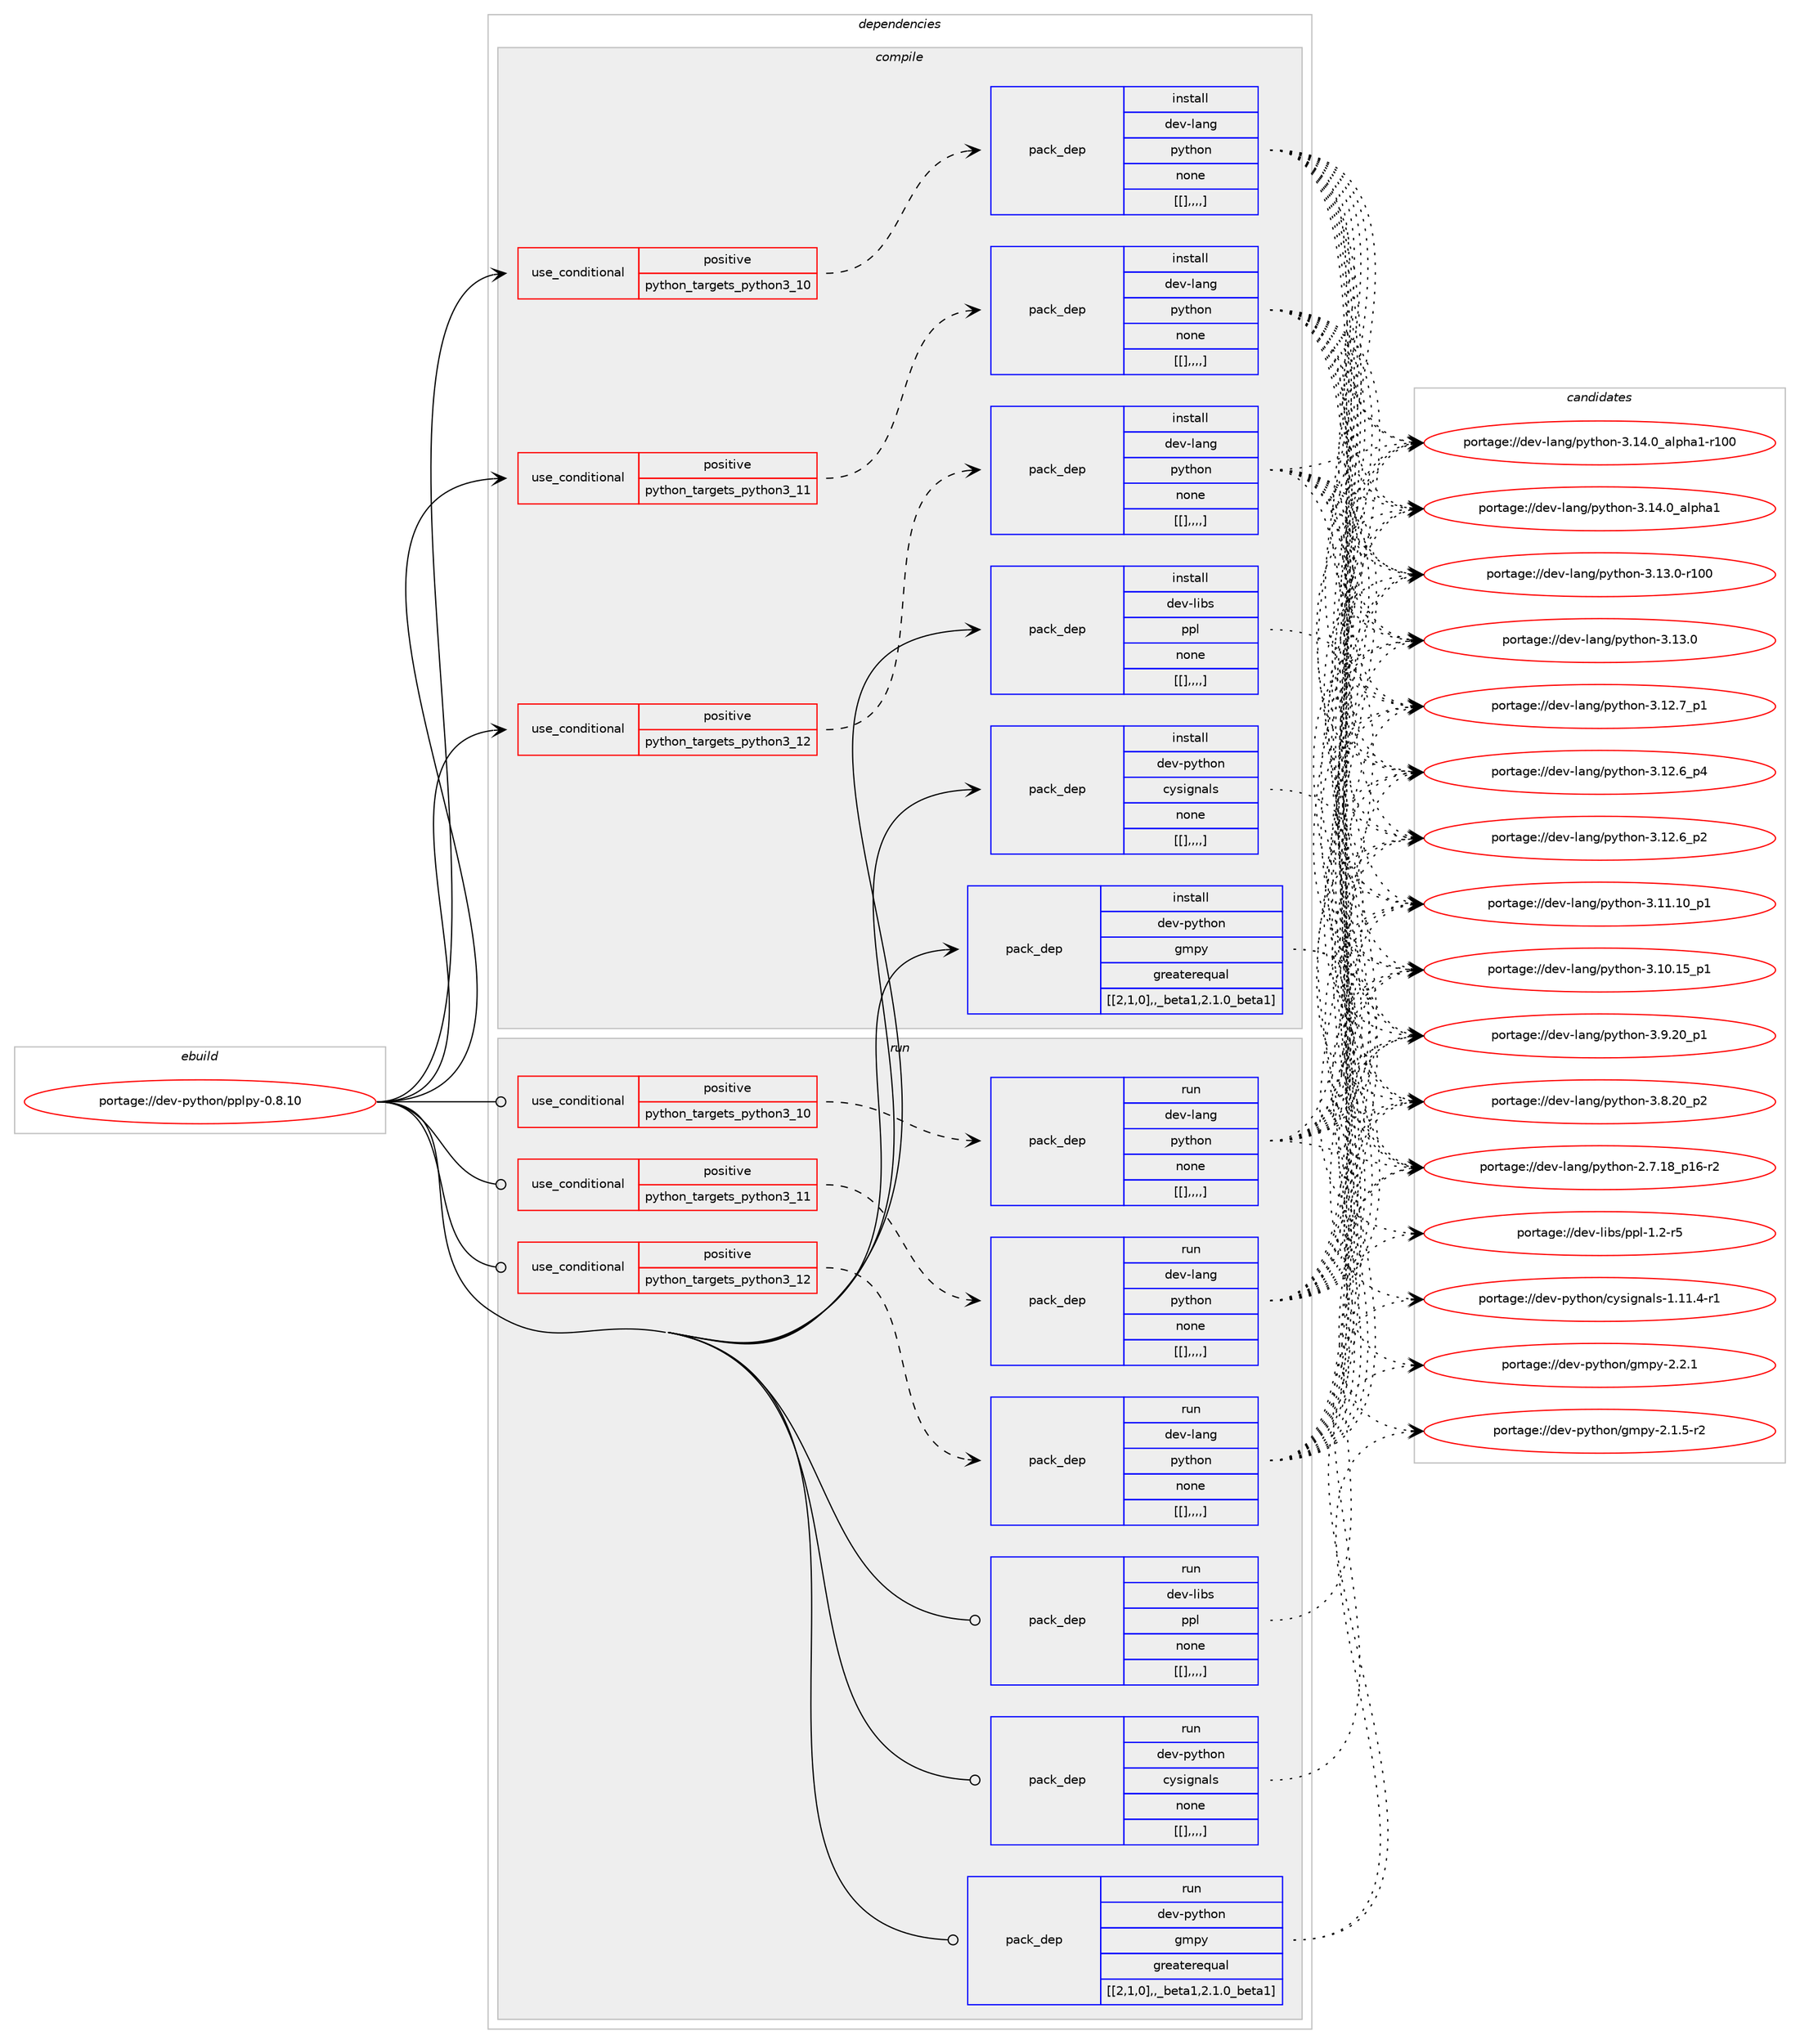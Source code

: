 digraph prolog {

# *************
# Graph options
# *************

newrank=true;
concentrate=true;
compound=true;
graph [rankdir=LR,fontname=Helvetica,fontsize=10,ranksep=1.5];#, ranksep=2.5, nodesep=0.2];
edge  [arrowhead=vee];
node  [fontname=Helvetica,fontsize=10];

# **********
# The ebuild
# **********

subgraph cluster_leftcol {
color=gray;
label=<<i>ebuild</i>>;
id [label="portage://dev-python/pplpy-0.8.10", color=red, width=4, href="../dev-python/pplpy-0.8.10.svg"];
}

# ****************
# The dependencies
# ****************

subgraph cluster_midcol {
color=gray;
label=<<i>dependencies</i>>;
subgraph cluster_compile {
fillcolor="#eeeeee";
style=filled;
label=<<i>compile</i>>;
subgraph cond38696 {
dependency161211 [label=<<TABLE BORDER="0" CELLBORDER="1" CELLSPACING="0" CELLPADDING="4"><TR><TD ROWSPAN="3" CELLPADDING="10">use_conditional</TD></TR><TR><TD>positive</TD></TR><TR><TD>python_targets_python3_10</TD></TR></TABLE>>, shape=none, color=red];
subgraph pack121211 {
dependency161234 [label=<<TABLE BORDER="0" CELLBORDER="1" CELLSPACING="0" CELLPADDING="4" WIDTH="220"><TR><TD ROWSPAN="6" CELLPADDING="30">pack_dep</TD></TR><TR><TD WIDTH="110">install</TD></TR><TR><TD>dev-lang</TD></TR><TR><TD>python</TD></TR><TR><TD>none</TD></TR><TR><TD>[[],,,,]</TD></TR></TABLE>>, shape=none, color=blue];
}
dependency161211:e -> dependency161234:w [weight=20,style="dashed",arrowhead="vee"];
}
id:e -> dependency161211:w [weight=20,style="solid",arrowhead="vee"];
subgraph cond38702 {
dependency161237 [label=<<TABLE BORDER="0" CELLBORDER="1" CELLSPACING="0" CELLPADDING="4"><TR><TD ROWSPAN="3" CELLPADDING="10">use_conditional</TD></TR><TR><TD>positive</TD></TR><TR><TD>python_targets_python3_11</TD></TR></TABLE>>, shape=none, color=red];
subgraph pack121227 {
dependency161309 [label=<<TABLE BORDER="0" CELLBORDER="1" CELLSPACING="0" CELLPADDING="4" WIDTH="220"><TR><TD ROWSPAN="6" CELLPADDING="30">pack_dep</TD></TR><TR><TD WIDTH="110">install</TD></TR><TR><TD>dev-lang</TD></TR><TR><TD>python</TD></TR><TR><TD>none</TD></TR><TR><TD>[[],,,,]</TD></TR></TABLE>>, shape=none, color=blue];
}
dependency161237:e -> dependency161309:w [weight=20,style="dashed",arrowhead="vee"];
}
id:e -> dependency161237:w [weight=20,style="solid",arrowhead="vee"];
subgraph cond38755 {
dependency161371 [label=<<TABLE BORDER="0" CELLBORDER="1" CELLSPACING="0" CELLPADDING="4"><TR><TD ROWSPAN="3" CELLPADDING="10">use_conditional</TD></TR><TR><TD>positive</TD></TR><TR><TD>python_targets_python3_12</TD></TR></TABLE>>, shape=none, color=red];
subgraph pack121318 {
dependency161391 [label=<<TABLE BORDER="0" CELLBORDER="1" CELLSPACING="0" CELLPADDING="4" WIDTH="220"><TR><TD ROWSPAN="6" CELLPADDING="30">pack_dep</TD></TR><TR><TD WIDTH="110">install</TD></TR><TR><TD>dev-lang</TD></TR><TR><TD>python</TD></TR><TR><TD>none</TD></TR><TR><TD>[[],,,,]</TD></TR></TABLE>>, shape=none, color=blue];
}
dependency161371:e -> dependency161391:w [weight=20,style="dashed",arrowhead="vee"];
}
id:e -> dependency161371:w [weight=20,style="solid",arrowhead="vee"];
subgraph pack121350 {
dependency161478 [label=<<TABLE BORDER="0" CELLBORDER="1" CELLSPACING="0" CELLPADDING="4" WIDTH="220"><TR><TD ROWSPAN="6" CELLPADDING="30">pack_dep</TD></TR><TR><TD WIDTH="110">install</TD></TR><TR><TD>dev-libs</TD></TR><TR><TD>ppl</TD></TR><TR><TD>none</TD></TR><TR><TD>[[],,,,]</TD></TR></TABLE>>, shape=none, color=blue];
}
id:e -> dependency161478:w [weight=20,style="solid",arrowhead="vee"];
subgraph pack121372 {
dependency161480 [label=<<TABLE BORDER="0" CELLBORDER="1" CELLSPACING="0" CELLPADDING="4" WIDTH="220"><TR><TD ROWSPAN="6" CELLPADDING="30">pack_dep</TD></TR><TR><TD WIDTH="110">install</TD></TR><TR><TD>dev-python</TD></TR><TR><TD>cysignals</TD></TR><TR><TD>none</TD></TR><TR><TD>[[],,,,]</TD></TR></TABLE>>, shape=none, color=blue];
}
id:e -> dependency161480:w [weight=20,style="solid",arrowhead="vee"];
subgraph pack121386 {
dependency161498 [label=<<TABLE BORDER="0" CELLBORDER="1" CELLSPACING="0" CELLPADDING="4" WIDTH="220"><TR><TD ROWSPAN="6" CELLPADDING="30">pack_dep</TD></TR><TR><TD WIDTH="110">install</TD></TR><TR><TD>dev-python</TD></TR><TR><TD>gmpy</TD></TR><TR><TD>greaterequal</TD></TR><TR><TD>[[2,1,0],,_beta1,2.1.0_beta1]</TD></TR></TABLE>>, shape=none, color=blue];
}
id:e -> dependency161498:w [weight=20,style="solid",arrowhead="vee"];
}
subgraph cluster_compileandrun {
fillcolor="#eeeeee";
style=filled;
label=<<i>compile and run</i>>;
}
subgraph cluster_run {
fillcolor="#eeeeee";
style=filled;
label=<<i>run</i>>;
subgraph cond38801 {
dependency161517 [label=<<TABLE BORDER="0" CELLBORDER="1" CELLSPACING="0" CELLPADDING="4"><TR><TD ROWSPAN="3" CELLPADDING="10">use_conditional</TD></TR><TR><TD>positive</TD></TR><TR><TD>python_targets_python3_10</TD></TR></TABLE>>, shape=none, color=red];
subgraph pack121419 {
dependency161554 [label=<<TABLE BORDER="0" CELLBORDER="1" CELLSPACING="0" CELLPADDING="4" WIDTH="220"><TR><TD ROWSPAN="6" CELLPADDING="30">pack_dep</TD></TR><TR><TD WIDTH="110">run</TD></TR><TR><TD>dev-lang</TD></TR><TR><TD>python</TD></TR><TR><TD>none</TD></TR><TR><TD>[[],,,,]</TD></TR></TABLE>>, shape=none, color=blue];
}
dependency161517:e -> dependency161554:w [weight=20,style="dashed",arrowhead="vee"];
}
id:e -> dependency161517:w [weight=20,style="solid",arrowhead="odot"];
subgraph cond38821 {
dependency161573 [label=<<TABLE BORDER="0" CELLBORDER="1" CELLSPACING="0" CELLPADDING="4"><TR><TD ROWSPAN="3" CELLPADDING="10">use_conditional</TD></TR><TR><TD>positive</TD></TR><TR><TD>python_targets_python3_11</TD></TR></TABLE>>, shape=none, color=red];
subgraph pack121445 {
dependency161626 [label=<<TABLE BORDER="0" CELLBORDER="1" CELLSPACING="0" CELLPADDING="4" WIDTH="220"><TR><TD ROWSPAN="6" CELLPADDING="30">pack_dep</TD></TR><TR><TD WIDTH="110">run</TD></TR><TR><TD>dev-lang</TD></TR><TR><TD>python</TD></TR><TR><TD>none</TD></TR><TR><TD>[[],,,,]</TD></TR></TABLE>>, shape=none, color=blue];
}
dependency161573:e -> dependency161626:w [weight=20,style="dashed",arrowhead="vee"];
}
id:e -> dependency161573:w [weight=20,style="solid",arrowhead="odot"];
subgraph cond38853 {
dependency161714 [label=<<TABLE BORDER="0" CELLBORDER="1" CELLSPACING="0" CELLPADDING="4"><TR><TD ROWSPAN="3" CELLPADDING="10">use_conditional</TD></TR><TR><TD>positive</TD></TR><TR><TD>python_targets_python3_12</TD></TR></TABLE>>, shape=none, color=red];
subgraph pack121545 {
dependency161768 [label=<<TABLE BORDER="0" CELLBORDER="1" CELLSPACING="0" CELLPADDING="4" WIDTH="220"><TR><TD ROWSPAN="6" CELLPADDING="30">pack_dep</TD></TR><TR><TD WIDTH="110">run</TD></TR><TR><TD>dev-lang</TD></TR><TR><TD>python</TD></TR><TR><TD>none</TD></TR><TR><TD>[[],,,,]</TD></TR></TABLE>>, shape=none, color=blue];
}
dependency161714:e -> dependency161768:w [weight=20,style="dashed",arrowhead="vee"];
}
id:e -> dependency161714:w [weight=20,style="solid",arrowhead="odot"];
subgraph pack121546 {
dependency161773 [label=<<TABLE BORDER="0" CELLBORDER="1" CELLSPACING="0" CELLPADDING="4" WIDTH="220"><TR><TD ROWSPAN="6" CELLPADDING="30">pack_dep</TD></TR><TR><TD WIDTH="110">run</TD></TR><TR><TD>dev-libs</TD></TR><TR><TD>ppl</TD></TR><TR><TD>none</TD></TR><TR><TD>[[],,,,]</TD></TR></TABLE>>, shape=none, color=blue];
}
id:e -> dependency161773:w [weight=20,style="solid",arrowhead="odot"];
subgraph pack121548 {
dependency161775 [label=<<TABLE BORDER="0" CELLBORDER="1" CELLSPACING="0" CELLPADDING="4" WIDTH="220"><TR><TD ROWSPAN="6" CELLPADDING="30">pack_dep</TD></TR><TR><TD WIDTH="110">run</TD></TR><TR><TD>dev-python</TD></TR><TR><TD>cysignals</TD></TR><TR><TD>none</TD></TR><TR><TD>[[],,,,]</TD></TR></TABLE>>, shape=none, color=blue];
}
id:e -> dependency161775:w [weight=20,style="solid",arrowhead="odot"];
subgraph pack121550 {
dependency161776 [label=<<TABLE BORDER="0" CELLBORDER="1" CELLSPACING="0" CELLPADDING="4" WIDTH="220"><TR><TD ROWSPAN="6" CELLPADDING="30">pack_dep</TD></TR><TR><TD WIDTH="110">run</TD></TR><TR><TD>dev-python</TD></TR><TR><TD>gmpy</TD></TR><TR><TD>greaterequal</TD></TR><TR><TD>[[2,1,0],,_beta1,2.1.0_beta1]</TD></TR></TABLE>>, shape=none, color=blue];
}
id:e -> dependency161776:w [weight=20,style="solid",arrowhead="odot"];
}
}

# **************
# The candidates
# **************

subgraph cluster_choices {
rank=same;
color=gray;
label=<<i>candidates</i>>;

subgraph choice121231 {
color=black;
nodesep=1;
choice100101118451089711010347112121116104111110455146495246489597108112104974945114494848 [label="portage://dev-lang/python-3.14.0_alpha1-r100", color=red, width=4,href="../dev-lang/python-3.14.0_alpha1-r100.svg"];
choice1001011184510897110103471121211161041111104551464952464895971081121049749 [label="portage://dev-lang/python-3.14.0_alpha1", color=red, width=4,href="../dev-lang/python-3.14.0_alpha1.svg"];
choice1001011184510897110103471121211161041111104551464951464845114494848 [label="portage://dev-lang/python-3.13.0-r100", color=red, width=4,href="../dev-lang/python-3.13.0-r100.svg"];
choice10010111845108971101034711212111610411111045514649514648 [label="portage://dev-lang/python-3.13.0", color=red, width=4,href="../dev-lang/python-3.13.0.svg"];
choice100101118451089711010347112121116104111110455146495046559511249 [label="portage://dev-lang/python-3.12.7_p1", color=red, width=4,href="../dev-lang/python-3.12.7_p1.svg"];
choice100101118451089711010347112121116104111110455146495046549511252 [label="portage://dev-lang/python-3.12.6_p4", color=red, width=4,href="../dev-lang/python-3.12.6_p4.svg"];
choice100101118451089711010347112121116104111110455146495046549511250 [label="portage://dev-lang/python-3.12.6_p2", color=red, width=4,href="../dev-lang/python-3.12.6_p2.svg"];
choice10010111845108971101034711212111610411111045514649494649489511249 [label="portage://dev-lang/python-3.11.10_p1", color=red, width=4,href="../dev-lang/python-3.11.10_p1.svg"];
choice10010111845108971101034711212111610411111045514649484649539511249 [label="portage://dev-lang/python-3.10.15_p1", color=red, width=4,href="../dev-lang/python-3.10.15_p1.svg"];
choice100101118451089711010347112121116104111110455146574650489511249 [label="portage://dev-lang/python-3.9.20_p1", color=red, width=4,href="../dev-lang/python-3.9.20_p1.svg"];
choice100101118451089711010347112121116104111110455146564650489511250 [label="portage://dev-lang/python-3.8.20_p2", color=red, width=4,href="../dev-lang/python-3.8.20_p2.svg"];
choice100101118451089711010347112121116104111110455046554649569511249544511450 [label="portage://dev-lang/python-2.7.18_p16-r2", color=red, width=4,href="../dev-lang/python-2.7.18_p16-r2.svg"];
dependency161234:e -> choice100101118451089711010347112121116104111110455146495246489597108112104974945114494848:w [style=dotted,weight="100"];
dependency161234:e -> choice1001011184510897110103471121211161041111104551464952464895971081121049749:w [style=dotted,weight="100"];
dependency161234:e -> choice1001011184510897110103471121211161041111104551464951464845114494848:w [style=dotted,weight="100"];
dependency161234:e -> choice10010111845108971101034711212111610411111045514649514648:w [style=dotted,weight="100"];
dependency161234:e -> choice100101118451089711010347112121116104111110455146495046559511249:w [style=dotted,weight="100"];
dependency161234:e -> choice100101118451089711010347112121116104111110455146495046549511252:w [style=dotted,weight="100"];
dependency161234:e -> choice100101118451089711010347112121116104111110455146495046549511250:w [style=dotted,weight="100"];
dependency161234:e -> choice10010111845108971101034711212111610411111045514649494649489511249:w [style=dotted,weight="100"];
dependency161234:e -> choice10010111845108971101034711212111610411111045514649484649539511249:w [style=dotted,weight="100"];
dependency161234:e -> choice100101118451089711010347112121116104111110455146574650489511249:w [style=dotted,weight="100"];
dependency161234:e -> choice100101118451089711010347112121116104111110455146564650489511250:w [style=dotted,weight="100"];
dependency161234:e -> choice100101118451089711010347112121116104111110455046554649569511249544511450:w [style=dotted,weight="100"];
}
subgraph choice121254 {
color=black;
nodesep=1;
choice100101118451089711010347112121116104111110455146495246489597108112104974945114494848 [label="portage://dev-lang/python-3.14.0_alpha1-r100", color=red, width=4,href="../dev-lang/python-3.14.0_alpha1-r100.svg"];
choice1001011184510897110103471121211161041111104551464952464895971081121049749 [label="portage://dev-lang/python-3.14.0_alpha1", color=red, width=4,href="../dev-lang/python-3.14.0_alpha1.svg"];
choice1001011184510897110103471121211161041111104551464951464845114494848 [label="portage://dev-lang/python-3.13.0-r100", color=red, width=4,href="../dev-lang/python-3.13.0-r100.svg"];
choice10010111845108971101034711212111610411111045514649514648 [label="portage://dev-lang/python-3.13.0", color=red, width=4,href="../dev-lang/python-3.13.0.svg"];
choice100101118451089711010347112121116104111110455146495046559511249 [label="portage://dev-lang/python-3.12.7_p1", color=red, width=4,href="../dev-lang/python-3.12.7_p1.svg"];
choice100101118451089711010347112121116104111110455146495046549511252 [label="portage://dev-lang/python-3.12.6_p4", color=red, width=4,href="../dev-lang/python-3.12.6_p4.svg"];
choice100101118451089711010347112121116104111110455146495046549511250 [label="portage://dev-lang/python-3.12.6_p2", color=red, width=4,href="../dev-lang/python-3.12.6_p2.svg"];
choice10010111845108971101034711212111610411111045514649494649489511249 [label="portage://dev-lang/python-3.11.10_p1", color=red, width=4,href="../dev-lang/python-3.11.10_p1.svg"];
choice10010111845108971101034711212111610411111045514649484649539511249 [label="portage://dev-lang/python-3.10.15_p1", color=red, width=4,href="../dev-lang/python-3.10.15_p1.svg"];
choice100101118451089711010347112121116104111110455146574650489511249 [label="portage://dev-lang/python-3.9.20_p1", color=red, width=4,href="../dev-lang/python-3.9.20_p1.svg"];
choice100101118451089711010347112121116104111110455146564650489511250 [label="portage://dev-lang/python-3.8.20_p2", color=red, width=4,href="../dev-lang/python-3.8.20_p2.svg"];
choice100101118451089711010347112121116104111110455046554649569511249544511450 [label="portage://dev-lang/python-2.7.18_p16-r2", color=red, width=4,href="../dev-lang/python-2.7.18_p16-r2.svg"];
dependency161309:e -> choice100101118451089711010347112121116104111110455146495246489597108112104974945114494848:w [style=dotted,weight="100"];
dependency161309:e -> choice1001011184510897110103471121211161041111104551464952464895971081121049749:w [style=dotted,weight="100"];
dependency161309:e -> choice1001011184510897110103471121211161041111104551464951464845114494848:w [style=dotted,weight="100"];
dependency161309:e -> choice10010111845108971101034711212111610411111045514649514648:w [style=dotted,weight="100"];
dependency161309:e -> choice100101118451089711010347112121116104111110455146495046559511249:w [style=dotted,weight="100"];
dependency161309:e -> choice100101118451089711010347112121116104111110455146495046549511252:w [style=dotted,weight="100"];
dependency161309:e -> choice100101118451089711010347112121116104111110455146495046549511250:w [style=dotted,weight="100"];
dependency161309:e -> choice10010111845108971101034711212111610411111045514649494649489511249:w [style=dotted,weight="100"];
dependency161309:e -> choice10010111845108971101034711212111610411111045514649484649539511249:w [style=dotted,weight="100"];
dependency161309:e -> choice100101118451089711010347112121116104111110455146574650489511249:w [style=dotted,weight="100"];
dependency161309:e -> choice100101118451089711010347112121116104111110455146564650489511250:w [style=dotted,weight="100"];
dependency161309:e -> choice100101118451089711010347112121116104111110455046554649569511249544511450:w [style=dotted,weight="100"];
}
subgraph choice121296 {
color=black;
nodesep=1;
choice100101118451089711010347112121116104111110455146495246489597108112104974945114494848 [label="portage://dev-lang/python-3.14.0_alpha1-r100", color=red, width=4,href="../dev-lang/python-3.14.0_alpha1-r100.svg"];
choice1001011184510897110103471121211161041111104551464952464895971081121049749 [label="portage://dev-lang/python-3.14.0_alpha1", color=red, width=4,href="../dev-lang/python-3.14.0_alpha1.svg"];
choice1001011184510897110103471121211161041111104551464951464845114494848 [label="portage://dev-lang/python-3.13.0-r100", color=red, width=4,href="../dev-lang/python-3.13.0-r100.svg"];
choice10010111845108971101034711212111610411111045514649514648 [label="portage://dev-lang/python-3.13.0", color=red, width=4,href="../dev-lang/python-3.13.0.svg"];
choice100101118451089711010347112121116104111110455146495046559511249 [label="portage://dev-lang/python-3.12.7_p1", color=red, width=4,href="../dev-lang/python-3.12.7_p1.svg"];
choice100101118451089711010347112121116104111110455146495046549511252 [label="portage://dev-lang/python-3.12.6_p4", color=red, width=4,href="../dev-lang/python-3.12.6_p4.svg"];
choice100101118451089711010347112121116104111110455146495046549511250 [label="portage://dev-lang/python-3.12.6_p2", color=red, width=4,href="../dev-lang/python-3.12.6_p2.svg"];
choice10010111845108971101034711212111610411111045514649494649489511249 [label="portage://dev-lang/python-3.11.10_p1", color=red, width=4,href="../dev-lang/python-3.11.10_p1.svg"];
choice10010111845108971101034711212111610411111045514649484649539511249 [label="portage://dev-lang/python-3.10.15_p1", color=red, width=4,href="../dev-lang/python-3.10.15_p1.svg"];
choice100101118451089711010347112121116104111110455146574650489511249 [label="portage://dev-lang/python-3.9.20_p1", color=red, width=4,href="../dev-lang/python-3.9.20_p1.svg"];
choice100101118451089711010347112121116104111110455146564650489511250 [label="portage://dev-lang/python-3.8.20_p2", color=red, width=4,href="../dev-lang/python-3.8.20_p2.svg"];
choice100101118451089711010347112121116104111110455046554649569511249544511450 [label="portage://dev-lang/python-2.7.18_p16-r2", color=red, width=4,href="../dev-lang/python-2.7.18_p16-r2.svg"];
dependency161391:e -> choice100101118451089711010347112121116104111110455146495246489597108112104974945114494848:w [style=dotted,weight="100"];
dependency161391:e -> choice1001011184510897110103471121211161041111104551464952464895971081121049749:w [style=dotted,weight="100"];
dependency161391:e -> choice1001011184510897110103471121211161041111104551464951464845114494848:w [style=dotted,weight="100"];
dependency161391:e -> choice10010111845108971101034711212111610411111045514649514648:w [style=dotted,weight="100"];
dependency161391:e -> choice100101118451089711010347112121116104111110455146495046559511249:w [style=dotted,weight="100"];
dependency161391:e -> choice100101118451089711010347112121116104111110455146495046549511252:w [style=dotted,weight="100"];
dependency161391:e -> choice100101118451089711010347112121116104111110455146495046549511250:w [style=dotted,weight="100"];
dependency161391:e -> choice10010111845108971101034711212111610411111045514649494649489511249:w [style=dotted,weight="100"];
dependency161391:e -> choice10010111845108971101034711212111610411111045514649484649539511249:w [style=dotted,weight="100"];
dependency161391:e -> choice100101118451089711010347112121116104111110455146574650489511249:w [style=dotted,weight="100"];
dependency161391:e -> choice100101118451089711010347112121116104111110455146564650489511250:w [style=dotted,weight="100"];
dependency161391:e -> choice100101118451089711010347112121116104111110455046554649569511249544511450:w [style=dotted,weight="100"];
}
subgraph choice121326 {
color=black;
nodesep=1;
choice100101118451081059811547112112108454946504511453 [label="portage://dev-libs/ppl-1.2-r5", color=red, width=4,href="../dev-libs/ppl-1.2-r5.svg"];
dependency161478:e -> choice100101118451081059811547112112108454946504511453:w [style=dotted,weight="100"];
}
subgraph choice121328 {
color=black;
nodesep=1;
choice10010111845112121116104111110479912111510510311097108115454946494946524511449 [label="portage://dev-python/cysignals-1.11.4-r1", color=red, width=4,href="../dev-python/cysignals-1.11.4-r1.svg"];
dependency161480:e -> choice10010111845112121116104111110479912111510510311097108115454946494946524511449:w [style=dotted,weight="100"];
}
subgraph choice121330 {
color=black;
nodesep=1;
choice1001011184511212111610411111047103109112121455046504649 [label="portage://dev-python/gmpy-2.2.1", color=red, width=4,href="../dev-python/gmpy-2.2.1.svg"];
choice10010111845112121116104111110471031091121214550464946534511450 [label="portage://dev-python/gmpy-2.1.5-r2", color=red, width=4,href="../dev-python/gmpy-2.1.5-r2.svg"];
dependency161498:e -> choice1001011184511212111610411111047103109112121455046504649:w [style=dotted,weight="100"];
dependency161498:e -> choice10010111845112121116104111110471031091121214550464946534511450:w [style=dotted,weight="100"];
}
subgraph choice121366 {
color=black;
nodesep=1;
choice100101118451089711010347112121116104111110455146495246489597108112104974945114494848 [label="portage://dev-lang/python-3.14.0_alpha1-r100", color=red, width=4,href="../dev-lang/python-3.14.0_alpha1-r100.svg"];
choice1001011184510897110103471121211161041111104551464952464895971081121049749 [label="portage://dev-lang/python-3.14.0_alpha1", color=red, width=4,href="../dev-lang/python-3.14.0_alpha1.svg"];
choice1001011184510897110103471121211161041111104551464951464845114494848 [label="portage://dev-lang/python-3.13.0-r100", color=red, width=4,href="../dev-lang/python-3.13.0-r100.svg"];
choice10010111845108971101034711212111610411111045514649514648 [label="portage://dev-lang/python-3.13.0", color=red, width=4,href="../dev-lang/python-3.13.0.svg"];
choice100101118451089711010347112121116104111110455146495046559511249 [label="portage://dev-lang/python-3.12.7_p1", color=red, width=4,href="../dev-lang/python-3.12.7_p1.svg"];
choice100101118451089711010347112121116104111110455146495046549511252 [label="portage://dev-lang/python-3.12.6_p4", color=red, width=4,href="../dev-lang/python-3.12.6_p4.svg"];
choice100101118451089711010347112121116104111110455146495046549511250 [label="portage://dev-lang/python-3.12.6_p2", color=red, width=4,href="../dev-lang/python-3.12.6_p2.svg"];
choice10010111845108971101034711212111610411111045514649494649489511249 [label="portage://dev-lang/python-3.11.10_p1", color=red, width=4,href="../dev-lang/python-3.11.10_p1.svg"];
choice10010111845108971101034711212111610411111045514649484649539511249 [label="portage://dev-lang/python-3.10.15_p1", color=red, width=4,href="../dev-lang/python-3.10.15_p1.svg"];
choice100101118451089711010347112121116104111110455146574650489511249 [label="portage://dev-lang/python-3.9.20_p1", color=red, width=4,href="../dev-lang/python-3.9.20_p1.svg"];
choice100101118451089711010347112121116104111110455146564650489511250 [label="portage://dev-lang/python-3.8.20_p2", color=red, width=4,href="../dev-lang/python-3.8.20_p2.svg"];
choice100101118451089711010347112121116104111110455046554649569511249544511450 [label="portage://dev-lang/python-2.7.18_p16-r2", color=red, width=4,href="../dev-lang/python-2.7.18_p16-r2.svg"];
dependency161554:e -> choice100101118451089711010347112121116104111110455146495246489597108112104974945114494848:w [style=dotted,weight="100"];
dependency161554:e -> choice1001011184510897110103471121211161041111104551464952464895971081121049749:w [style=dotted,weight="100"];
dependency161554:e -> choice1001011184510897110103471121211161041111104551464951464845114494848:w [style=dotted,weight="100"];
dependency161554:e -> choice10010111845108971101034711212111610411111045514649514648:w [style=dotted,weight="100"];
dependency161554:e -> choice100101118451089711010347112121116104111110455146495046559511249:w [style=dotted,weight="100"];
dependency161554:e -> choice100101118451089711010347112121116104111110455146495046549511252:w [style=dotted,weight="100"];
dependency161554:e -> choice100101118451089711010347112121116104111110455146495046549511250:w [style=dotted,weight="100"];
dependency161554:e -> choice10010111845108971101034711212111610411111045514649494649489511249:w [style=dotted,weight="100"];
dependency161554:e -> choice10010111845108971101034711212111610411111045514649484649539511249:w [style=dotted,weight="100"];
dependency161554:e -> choice100101118451089711010347112121116104111110455146574650489511249:w [style=dotted,weight="100"];
dependency161554:e -> choice100101118451089711010347112121116104111110455146564650489511250:w [style=dotted,weight="100"];
dependency161554:e -> choice100101118451089711010347112121116104111110455046554649569511249544511450:w [style=dotted,weight="100"];
}
subgraph choice121374 {
color=black;
nodesep=1;
choice100101118451089711010347112121116104111110455146495246489597108112104974945114494848 [label="portage://dev-lang/python-3.14.0_alpha1-r100", color=red, width=4,href="../dev-lang/python-3.14.0_alpha1-r100.svg"];
choice1001011184510897110103471121211161041111104551464952464895971081121049749 [label="portage://dev-lang/python-3.14.0_alpha1", color=red, width=4,href="../dev-lang/python-3.14.0_alpha1.svg"];
choice1001011184510897110103471121211161041111104551464951464845114494848 [label="portage://dev-lang/python-3.13.0-r100", color=red, width=4,href="../dev-lang/python-3.13.0-r100.svg"];
choice10010111845108971101034711212111610411111045514649514648 [label="portage://dev-lang/python-3.13.0", color=red, width=4,href="../dev-lang/python-3.13.0.svg"];
choice100101118451089711010347112121116104111110455146495046559511249 [label="portage://dev-lang/python-3.12.7_p1", color=red, width=4,href="../dev-lang/python-3.12.7_p1.svg"];
choice100101118451089711010347112121116104111110455146495046549511252 [label="portage://dev-lang/python-3.12.6_p4", color=red, width=4,href="../dev-lang/python-3.12.6_p4.svg"];
choice100101118451089711010347112121116104111110455146495046549511250 [label="portage://dev-lang/python-3.12.6_p2", color=red, width=4,href="../dev-lang/python-3.12.6_p2.svg"];
choice10010111845108971101034711212111610411111045514649494649489511249 [label="portage://dev-lang/python-3.11.10_p1", color=red, width=4,href="../dev-lang/python-3.11.10_p1.svg"];
choice10010111845108971101034711212111610411111045514649484649539511249 [label="portage://dev-lang/python-3.10.15_p1", color=red, width=4,href="../dev-lang/python-3.10.15_p1.svg"];
choice100101118451089711010347112121116104111110455146574650489511249 [label="portage://dev-lang/python-3.9.20_p1", color=red, width=4,href="../dev-lang/python-3.9.20_p1.svg"];
choice100101118451089711010347112121116104111110455146564650489511250 [label="portage://dev-lang/python-3.8.20_p2", color=red, width=4,href="../dev-lang/python-3.8.20_p2.svg"];
choice100101118451089711010347112121116104111110455046554649569511249544511450 [label="portage://dev-lang/python-2.7.18_p16-r2", color=red, width=4,href="../dev-lang/python-2.7.18_p16-r2.svg"];
dependency161626:e -> choice100101118451089711010347112121116104111110455146495246489597108112104974945114494848:w [style=dotted,weight="100"];
dependency161626:e -> choice1001011184510897110103471121211161041111104551464952464895971081121049749:w [style=dotted,weight="100"];
dependency161626:e -> choice1001011184510897110103471121211161041111104551464951464845114494848:w [style=dotted,weight="100"];
dependency161626:e -> choice10010111845108971101034711212111610411111045514649514648:w [style=dotted,weight="100"];
dependency161626:e -> choice100101118451089711010347112121116104111110455146495046559511249:w [style=dotted,weight="100"];
dependency161626:e -> choice100101118451089711010347112121116104111110455146495046549511252:w [style=dotted,weight="100"];
dependency161626:e -> choice100101118451089711010347112121116104111110455146495046549511250:w [style=dotted,weight="100"];
dependency161626:e -> choice10010111845108971101034711212111610411111045514649494649489511249:w [style=dotted,weight="100"];
dependency161626:e -> choice10010111845108971101034711212111610411111045514649484649539511249:w [style=dotted,weight="100"];
dependency161626:e -> choice100101118451089711010347112121116104111110455146574650489511249:w [style=dotted,weight="100"];
dependency161626:e -> choice100101118451089711010347112121116104111110455146564650489511250:w [style=dotted,weight="100"];
dependency161626:e -> choice100101118451089711010347112121116104111110455046554649569511249544511450:w [style=dotted,weight="100"];
}
subgraph choice121393 {
color=black;
nodesep=1;
choice100101118451089711010347112121116104111110455146495246489597108112104974945114494848 [label="portage://dev-lang/python-3.14.0_alpha1-r100", color=red, width=4,href="../dev-lang/python-3.14.0_alpha1-r100.svg"];
choice1001011184510897110103471121211161041111104551464952464895971081121049749 [label="portage://dev-lang/python-3.14.0_alpha1", color=red, width=4,href="../dev-lang/python-3.14.0_alpha1.svg"];
choice1001011184510897110103471121211161041111104551464951464845114494848 [label="portage://dev-lang/python-3.13.0-r100", color=red, width=4,href="../dev-lang/python-3.13.0-r100.svg"];
choice10010111845108971101034711212111610411111045514649514648 [label="portage://dev-lang/python-3.13.0", color=red, width=4,href="../dev-lang/python-3.13.0.svg"];
choice100101118451089711010347112121116104111110455146495046559511249 [label="portage://dev-lang/python-3.12.7_p1", color=red, width=4,href="../dev-lang/python-3.12.7_p1.svg"];
choice100101118451089711010347112121116104111110455146495046549511252 [label="portage://dev-lang/python-3.12.6_p4", color=red, width=4,href="../dev-lang/python-3.12.6_p4.svg"];
choice100101118451089711010347112121116104111110455146495046549511250 [label="portage://dev-lang/python-3.12.6_p2", color=red, width=4,href="../dev-lang/python-3.12.6_p2.svg"];
choice10010111845108971101034711212111610411111045514649494649489511249 [label="portage://dev-lang/python-3.11.10_p1", color=red, width=4,href="../dev-lang/python-3.11.10_p1.svg"];
choice10010111845108971101034711212111610411111045514649484649539511249 [label="portage://dev-lang/python-3.10.15_p1", color=red, width=4,href="../dev-lang/python-3.10.15_p1.svg"];
choice100101118451089711010347112121116104111110455146574650489511249 [label="portage://dev-lang/python-3.9.20_p1", color=red, width=4,href="../dev-lang/python-3.9.20_p1.svg"];
choice100101118451089711010347112121116104111110455146564650489511250 [label="portage://dev-lang/python-3.8.20_p2", color=red, width=4,href="../dev-lang/python-3.8.20_p2.svg"];
choice100101118451089711010347112121116104111110455046554649569511249544511450 [label="portage://dev-lang/python-2.7.18_p16-r2", color=red, width=4,href="../dev-lang/python-2.7.18_p16-r2.svg"];
dependency161768:e -> choice100101118451089711010347112121116104111110455146495246489597108112104974945114494848:w [style=dotted,weight="100"];
dependency161768:e -> choice1001011184510897110103471121211161041111104551464952464895971081121049749:w [style=dotted,weight="100"];
dependency161768:e -> choice1001011184510897110103471121211161041111104551464951464845114494848:w [style=dotted,weight="100"];
dependency161768:e -> choice10010111845108971101034711212111610411111045514649514648:w [style=dotted,weight="100"];
dependency161768:e -> choice100101118451089711010347112121116104111110455146495046559511249:w [style=dotted,weight="100"];
dependency161768:e -> choice100101118451089711010347112121116104111110455146495046549511252:w [style=dotted,weight="100"];
dependency161768:e -> choice100101118451089711010347112121116104111110455146495046549511250:w [style=dotted,weight="100"];
dependency161768:e -> choice10010111845108971101034711212111610411111045514649494649489511249:w [style=dotted,weight="100"];
dependency161768:e -> choice10010111845108971101034711212111610411111045514649484649539511249:w [style=dotted,weight="100"];
dependency161768:e -> choice100101118451089711010347112121116104111110455146574650489511249:w [style=dotted,weight="100"];
dependency161768:e -> choice100101118451089711010347112121116104111110455146564650489511250:w [style=dotted,weight="100"];
dependency161768:e -> choice100101118451089711010347112121116104111110455046554649569511249544511450:w [style=dotted,weight="100"];
}
subgraph choice121420 {
color=black;
nodesep=1;
choice100101118451081059811547112112108454946504511453 [label="portage://dev-libs/ppl-1.2-r5", color=red, width=4,href="../dev-libs/ppl-1.2-r5.svg"];
dependency161773:e -> choice100101118451081059811547112112108454946504511453:w [style=dotted,weight="100"];
}
subgraph choice121421 {
color=black;
nodesep=1;
choice10010111845112121116104111110479912111510510311097108115454946494946524511449 [label="portage://dev-python/cysignals-1.11.4-r1", color=red, width=4,href="../dev-python/cysignals-1.11.4-r1.svg"];
dependency161775:e -> choice10010111845112121116104111110479912111510510311097108115454946494946524511449:w [style=dotted,weight="100"];
}
subgraph choice121441 {
color=black;
nodesep=1;
choice1001011184511212111610411111047103109112121455046504649 [label="portage://dev-python/gmpy-2.2.1", color=red, width=4,href="../dev-python/gmpy-2.2.1.svg"];
choice10010111845112121116104111110471031091121214550464946534511450 [label="portage://dev-python/gmpy-2.1.5-r2", color=red, width=4,href="../dev-python/gmpy-2.1.5-r2.svg"];
dependency161776:e -> choice1001011184511212111610411111047103109112121455046504649:w [style=dotted,weight="100"];
dependency161776:e -> choice10010111845112121116104111110471031091121214550464946534511450:w [style=dotted,weight="100"];
}
}

}
